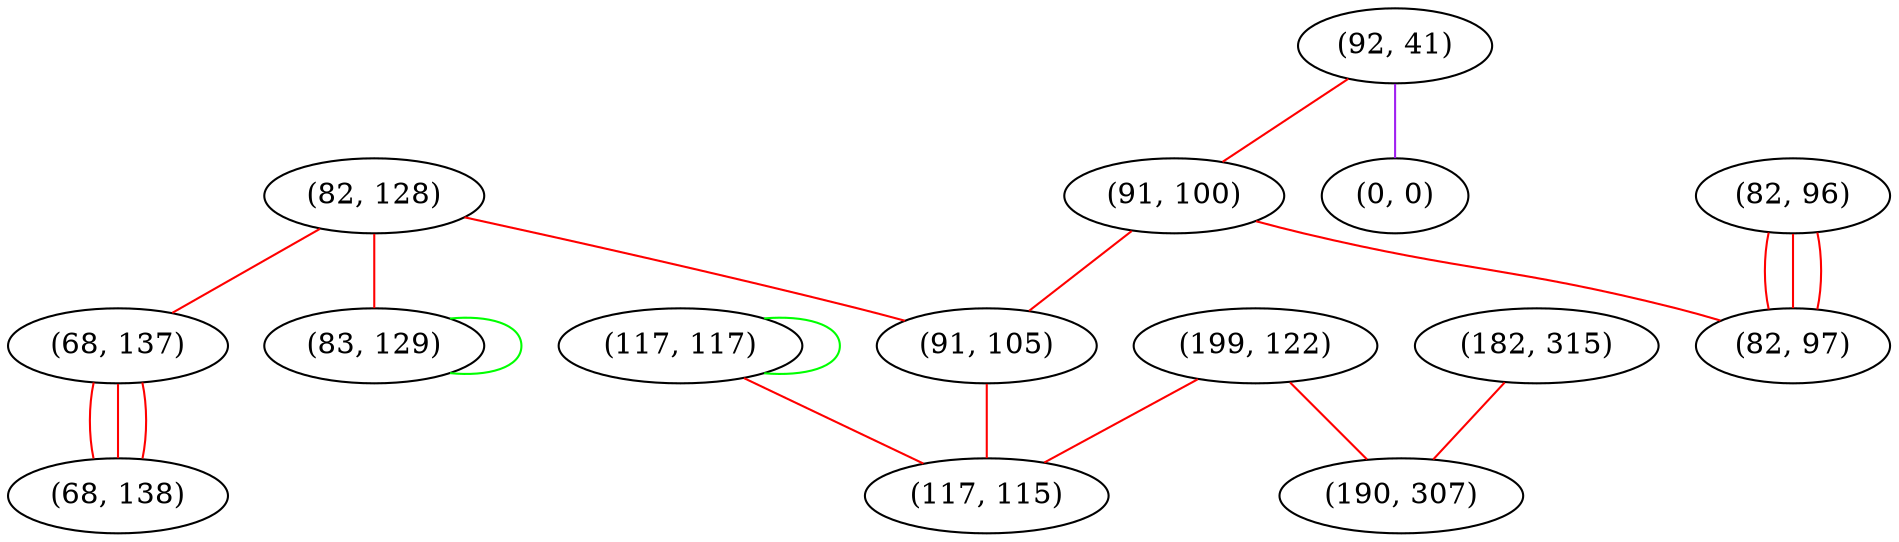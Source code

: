 graph "" {
"(82, 128)";
"(83, 129)";
"(68, 137)";
"(117, 117)";
"(199, 122)";
"(82, 96)";
"(182, 315)";
"(92, 41)";
"(0, 0)";
"(91, 100)";
"(190, 307)";
"(91, 105)";
"(68, 138)";
"(82, 97)";
"(117, 115)";
"(82, 128)" -- "(91, 105)"  [color=red, key=0, weight=1];
"(82, 128)" -- "(68, 137)"  [color=red, key=0, weight=1];
"(82, 128)" -- "(83, 129)"  [color=red, key=0, weight=1];
"(83, 129)" -- "(83, 129)"  [color=green, key=0, weight=2];
"(68, 137)" -- "(68, 138)"  [color=red, key=0, weight=1];
"(68, 137)" -- "(68, 138)"  [color=red, key=1, weight=1];
"(68, 137)" -- "(68, 138)"  [color=red, key=2, weight=1];
"(117, 117)" -- "(117, 117)"  [color=green, key=0, weight=2];
"(117, 117)" -- "(117, 115)"  [color=red, key=0, weight=1];
"(199, 122)" -- "(190, 307)"  [color=red, key=0, weight=1];
"(199, 122)" -- "(117, 115)"  [color=red, key=0, weight=1];
"(82, 96)" -- "(82, 97)"  [color=red, key=0, weight=1];
"(82, 96)" -- "(82, 97)"  [color=red, key=1, weight=1];
"(82, 96)" -- "(82, 97)"  [color=red, key=2, weight=1];
"(182, 315)" -- "(190, 307)"  [color=red, key=0, weight=1];
"(92, 41)" -- "(0, 0)"  [color=purple, key=0, weight=4];
"(92, 41)" -- "(91, 100)"  [color=red, key=0, weight=1];
"(91, 100)" -- "(91, 105)"  [color=red, key=0, weight=1];
"(91, 100)" -- "(82, 97)"  [color=red, key=0, weight=1];
"(91, 105)" -- "(117, 115)"  [color=red, key=0, weight=1];
}
